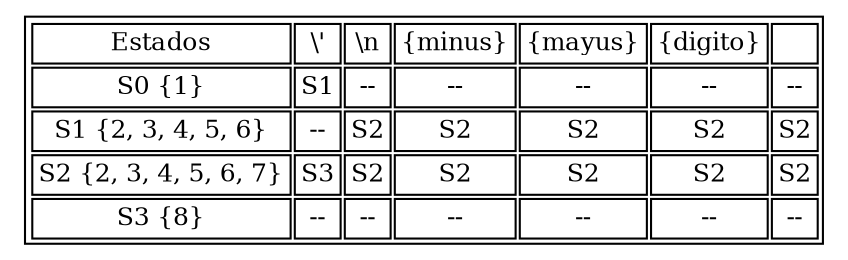 digraph G {tabla1[shape=plaintext,fontsize=12, label=<<TABLE BORDER="1"><TR><TD>Estados</TD><TD>\'</TD><TD>\n</TD><TD>{minus}</TD><TD>{mayus}</TD><TD>{digito}</TD><TD> </TD></TR><TR><TD>S0 {1}</TD><TD>S1</TD><TD>--</TD><TD>--</TD><TD>--</TD><TD>--</TD><TD>--</TD></TR><TR><TD>S1 {2, 3, 4, 5, 6}</TD><TD>--</TD><TD>S2</TD><TD>S2</TD><TD>S2</TD><TD>S2</TD><TD>S2</TD></TR><TR><TD>S2 {2, 3, 4, 5, 6, 7}</TD><TD>S3</TD><TD>S2</TD><TD>S2</TD><TD>S2</TD><TD>S2</TD><TD>S2</TD></TR><TR><TD>S3 {8}</TD><TD>--</TD><TD>--</TD><TD>--</TD><TD>--</TD><TD>--</TD><TD>--</TD></TR></TABLE>>];}